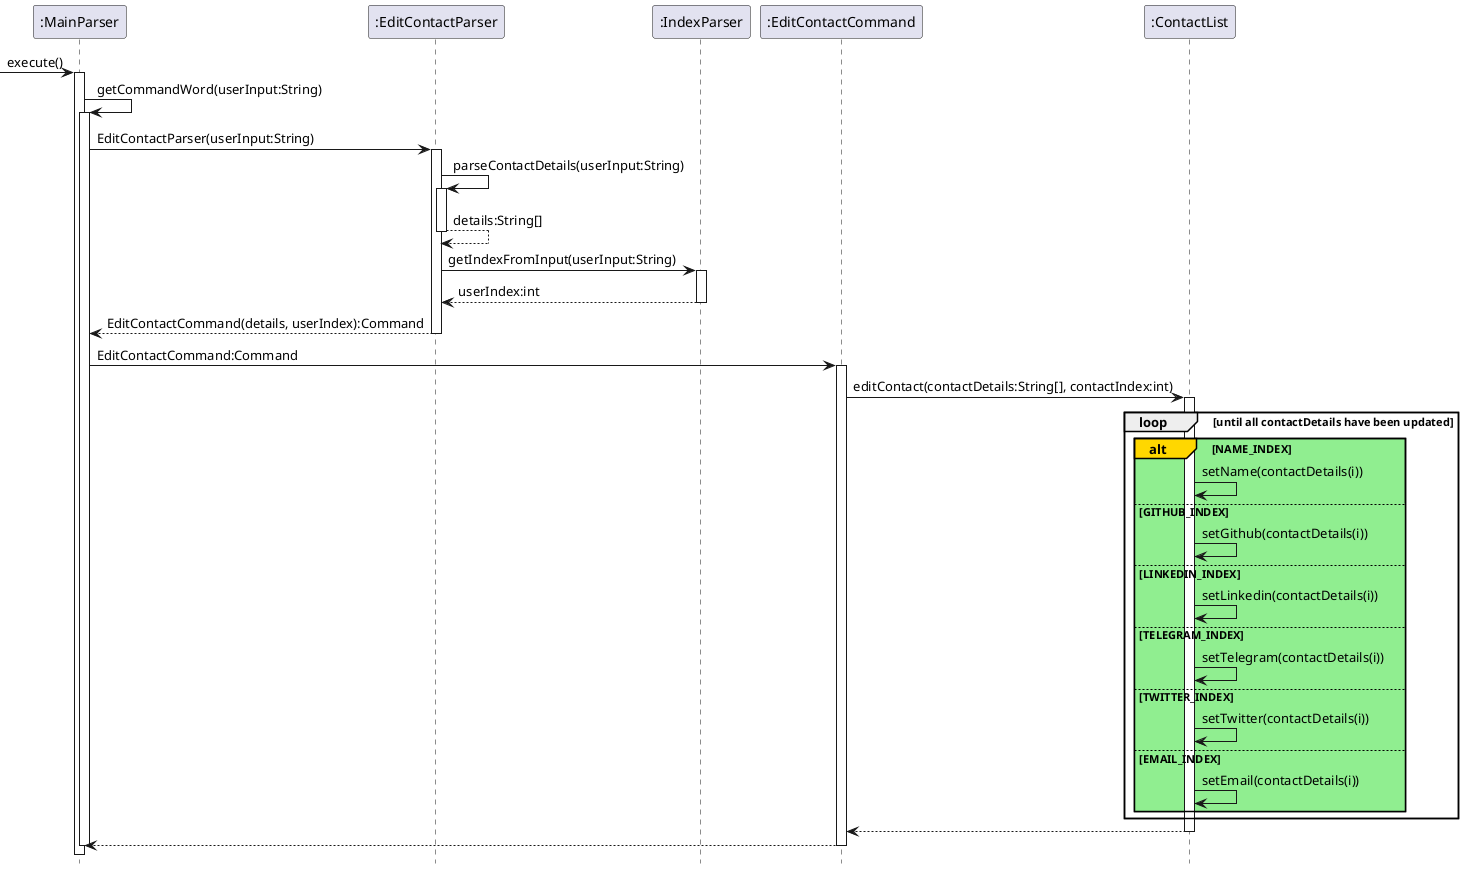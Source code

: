 @startuml
hide footbox
'https://plantuml.com/sequence-diagram

-> ":MainParser": execute()
activate ":MainParser"


":MainParser" -> ":MainParser":getCommandWord(userInput:String)
activate ":MainParser"
":MainParser" -> ":EditContactParser" :EditContactParser(userInput:String)
activate ":EditContactParser"


":EditContactParser" -> ":EditContactParser" :parseContactDetails(userInput:String)
activate ":EditContactParser"
":EditContactParser" --> ":EditContactParser" :details:String[]
deactivate ":EditContactParser"


":EditContactParser" -> ":IndexParser" :getIndexFromInput(userInput:String)
activate ":IndexParser"
":IndexParser" --> ":EditContactParser" :userIndex:int
deactivate ":IndexParser"

":EditContactParser" --> ":MainParser" : EditContactCommand(details, userIndex):Command
deactivate ":EditContactParser"

":MainParser" -> ":EditContactCommand" : EditContactCommand:Command

activate ":EditContactCommand"

":EditContactCommand" -> ":ContactList" : editContact(contactDetails:String[], contactIndex:int)
activate ":ContactList"

loop until all contactDetails have been updated
alt#gold #lightgreen NAME_INDEX
    ":ContactList" -> ":ContactList" : setName(contactDetails(i))
    else GITHUB_INDEX
    ":ContactList" -> ":ContactList" : setGithub(contactDetails(i))
    else LINKEDIN_INDEX
    ":ContactList" -> ":ContactList" : setLinkedin(contactDetails(i))
    else TELEGRAM_INDEX
    ":ContactList" -> ":ContactList" : setTelegram(contactDetails(i))
    else TWITTER_INDEX
    ":ContactList" -> ":ContactList" : setTwitter(contactDetails(i))
    else EMAIL_INDEX
    ":ContactList" -> ":ContactList" : setEmail(contactDetails(i))
end
end

":ContactList"-->":EditContactCommand"
deactivate ":ContactList"

":EditContactCommand"-->":MainParser"
deactivate ":EditContactCommand"
deactivate ":MainParser"

@enduml